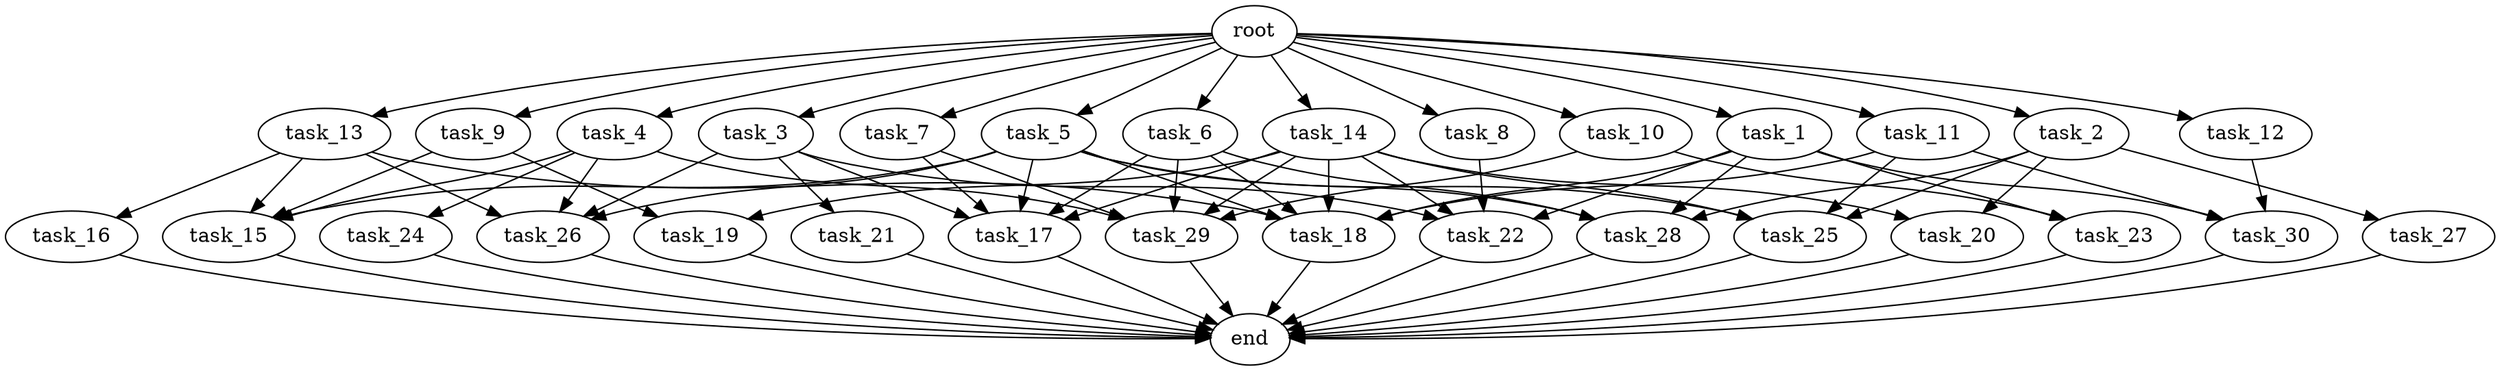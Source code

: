 digraph G {
  root [size="0.000000e+00"];
  task_1 [size="5.895220e+10"];
  task_2 [size="4.904095e+10"];
  task_3 [size="3.747675e+10"];
  task_4 [size="9.487160e+10"];
  task_5 [size="3.165583e+10"];
  task_6 [size="4.238389e+10"];
  task_7 [size="6.827702e+10"];
  task_8 [size="9.633190e+10"];
  task_9 [size="8.794456e+10"];
  task_10 [size="9.369786e+10"];
  task_11 [size="3.630617e+10"];
  task_12 [size="7.156997e+10"];
  task_13 [size="8.213832e+10"];
  task_14 [size="2.117210e+09"];
  task_15 [size="9.668085e+10"];
  task_16 [size="6.058542e+10"];
  task_17 [size="8.414888e+10"];
  task_18 [size="6.622572e+10"];
  task_19 [size="9.408542e+10"];
  task_20 [size="6.907134e+10"];
  task_21 [size="7.888238e+10"];
  task_22 [size="2.397519e+10"];
  task_23 [size="5.527726e+10"];
  task_24 [size="3.093376e+10"];
  task_25 [size="9.584878e+10"];
  task_26 [size="3.629188e+10"];
  task_27 [size="8.122691e+10"];
  task_28 [size="1.221416e+10"];
  task_29 [size="8.669662e+10"];
  task_30 [size="8.576614e+10"];
  end [size="0.000000e+00"];

  root -> task_1 [size="1.000000e-12"];
  root -> task_2 [size="1.000000e-12"];
  root -> task_3 [size="1.000000e-12"];
  root -> task_4 [size="1.000000e-12"];
  root -> task_5 [size="1.000000e-12"];
  root -> task_6 [size="1.000000e-12"];
  root -> task_7 [size="1.000000e-12"];
  root -> task_8 [size="1.000000e-12"];
  root -> task_9 [size="1.000000e-12"];
  root -> task_10 [size="1.000000e-12"];
  root -> task_11 [size="1.000000e-12"];
  root -> task_12 [size="1.000000e-12"];
  root -> task_13 [size="1.000000e-12"];
  root -> task_14 [size="1.000000e-12"];
  task_1 -> task_18 [size="1.103762e+08"];
  task_1 -> task_22 [size="5.993797e+07"];
  task_1 -> task_23 [size="2.763863e+08"];
  task_1 -> task_28 [size="3.053539e+07"];
  task_1 -> task_30 [size="2.858871e+08"];
  task_2 -> task_20 [size="3.453567e+08"];
  task_2 -> task_25 [size="2.396219e+08"];
  task_2 -> task_27 [size="8.122691e+08"];
  task_2 -> task_28 [size="3.053539e+07"];
  task_3 -> task_17 [size="1.682978e+08"];
  task_3 -> task_21 [size="7.888238e+08"];
  task_3 -> task_22 [size="5.993797e+07"];
  task_3 -> task_26 [size="9.072970e+07"];
  task_4 -> task_15 [size="2.417021e+08"];
  task_4 -> task_24 [size="3.093376e+08"];
  task_4 -> task_26 [size="9.072970e+07"];
  task_4 -> task_29 [size="1.733932e+08"];
  task_5 -> task_15 [size="2.417021e+08"];
  task_5 -> task_17 [size="1.682978e+08"];
  task_5 -> task_18 [size="1.103762e+08"];
  task_5 -> task_25 [size="2.396219e+08"];
  task_5 -> task_26 [size="9.072970e+07"];
  task_5 -> task_28 [size="3.053539e+07"];
  task_6 -> task_17 [size="1.682978e+08"];
  task_6 -> task_18 [size="1.103762e+08"];
  task_6 -> task_28 [size="3.053539e+07"];
  task_6 -> task_29 [size="1.733932e+08"];
  task_7 -> task_17 [size="1.682978e+08"];
  task_7 -> task_29 [size="1.733932e+08"];
  task_8 -> task_22 [size="5.993797e+07"];
  task_9 -> task_15 [size="2.417021e+08"];
  task_9 -> task_19 [size="4.704271e+08"];
  task_10 -> task_23 [size="2.763863e+08"];
  task_10 -> task_29 [size="1.733932e+08"];
  task_11 -> task_18 [size="1.103762e+08"];
  task_11 -> task_25 [size="2.396219e+08"];
  task_11 -> task_30 [size="2.858871e+08"];
  task_12 -> task_30 [size="2.858871e+08"];
  task_13 -> task_15 [size="2.417021e+08"];
  task_13 -> task_16 [size="6.058542e+08"];
  task_13 -> task_18 [size="1.103762e+08"];
  task_13 -> task_26 [size="9.072970e+07"];
  task_14 -> task_17 [size="1.682978e+08"];
  task_14 -> task_18 [size="1.103762e+08"];
  task_14 -> task_19 [size="4.704271e+08"];
  task_14 -> task_20 [size="3.453567e+08"];
  task_14 -> task_22 [size="5.993797e+07"];
  task_14 -> task_25 [size="2.396219e+08"];
  task_14 -> task_29 [size="1.733932e+08"];
  task_15 -> end [size="1.000000e-12"];
  task_16 -> end [size="1.000000e-12"];
  task_17 -> end [size="1.000000e-12"];
  task_18 -> end [size="1.000000e-12"];
  task_19 -> end [size="1.000000e-12"];
  task_20 -> end [size="1.000000e-12"];
  task_21 -> end [size="1.000000e-12"];
  task_22 -> end [size="1.000000e-12"];
  task_23 -> end [size="1.000000e-12"];
  task_24 -> end [size="1.000000e-12"];
  task_25 -> end [size="1.000000e-12"];
  task_26 -> end [size="1.000000e-12"];
  task_27 -> end [size="1.000000e-12"];
  task_28 -> end [size="1.000000e-12"];
  task_29 -> end [size="1.000000e-12"];
  task_30 -> end [size="1.000000e-12"];
}

